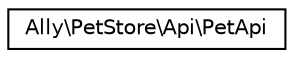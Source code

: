 digraph "Graphical Class Hierarchy"
{
 // INTERACTIVE_SVG=YES
  edge [fontname="Helvetica",fontsize="10",labelfontname="Helvetica",labelfontsize="10"];
  node [fontname="Helvetica",fontsize="10",shape=record];
  rankdir="LR";
  Node0 [label="Ally\\PetStore\\Api\\PetApi",height=0.2,width=0.4,color="black", fillcolor="white", style="filled",URL="$dd/d42/class_ally_1_1_pet_store_1_1_api_1_1_pet_api.html"];
}
